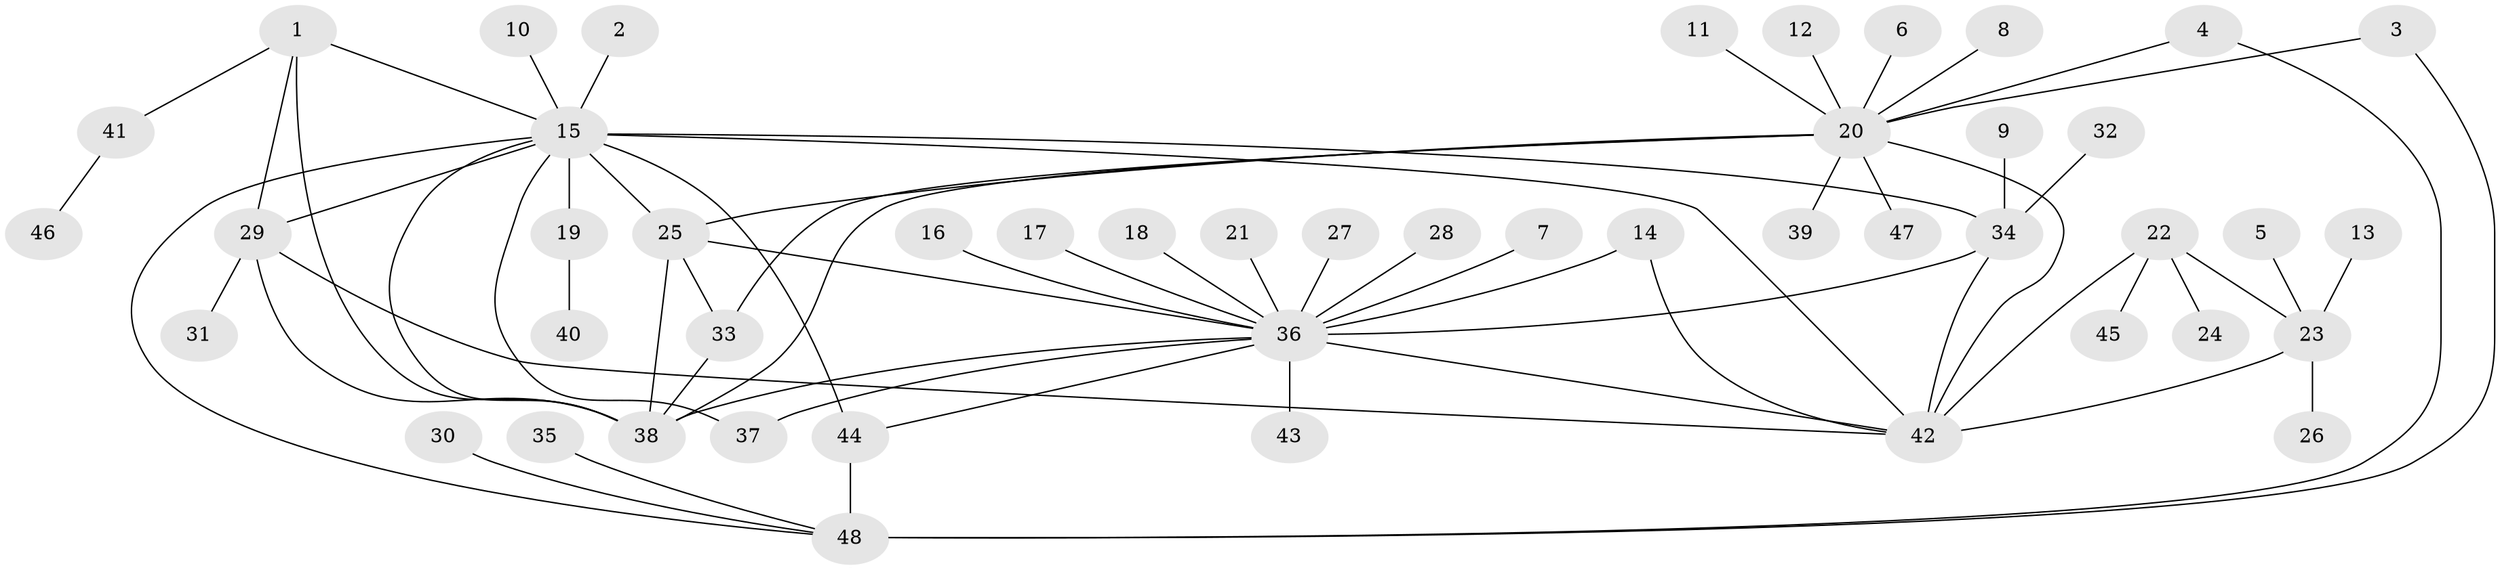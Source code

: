 // original degree distribution, {6: 0.03260869565217391, 8: 0.021739130434782608, 9: 0.021739130434782608, 10: 0.021739130434782608, 4: 0.043478260869565216, 7: 0.043478260869565216, 5: 0.021739130434782608, 14: 0.010869565217391304, 1: 0.532608695652174, 2: 0.21739130434782608, 3: 0.03260869565217391}
// Generated by graph-tools (version 1.1) at 2025/50/03/09/25 03:50:42]
// undirected, 48 vertices, 67 edges
graph export_dot {
graph [start="1"]
  node [color=gray90,style=filled];
  1;
  2;
  3;
  4;
  5;
  6;
  7;
  8;
  9;
  10;
  11;
  12;
  13;
  14;
  15;
  16;
  17;
  18;
  19;
  20;
  21;
  22;
  23;
  24;
  25;
  26;
  27;
  28;
  29;
  30;
  31;
  32;
  33;
  34;
  35;
  36;
  37;
  38;
  39;
  40;
  41;
  42;
  43;
  44;
  45;
  46;
  47;
  48;
  1 -- 15 [weight=1.0];
  1 -- 29 [weight=1.0];
  1 -- 38 [weight=1.0];
  1 -- 41 [weight=1.0];
  2 -- 15 [weight=1.0];
  3 -- 20 [weight=1.0];
  3 -- 48 [weight=1.0];
  4 -- 20 [weight=1.0];
  4 -- 48 [weight=1.0];
  5 -- 23 [weight=1.0];
  6 -- 20 [weight=1.0];
  7 -- 36 [weight=1.0];
  8 -- 20 [weight=1.0];
  9 -- 34 [weight=1.0];
  10 -- 15 [weight=1.0];
  11 -- 20 [weight=1.0];
  12 -- 20 [weight=1.0];
  13 -- 23 [weight=1.0];
  14 -- 36 [weight=1.0];
  14 -- 42 [weight=1.0];
  15 -- 19 [weight=1.0];
  15 -- 25 [weight=1.0];
  15 -- 29 [weight=1.0];
  15 -- 34 [weight=1.0];
  15 -- 37 [weight=1.0];
  15 -- 38 [weight=1.0];
  15 -- 42 [weight=1.0];
  15 -- 44 [weight=2.0];
  15 -- 48 [weight=1.0];
  16 -- 36 [weight=1.0];
  17 -- 36 [weight=1.0];
  18 -- 36 [weight=1.0];
  19 -- 40 [weight=1.0];
  20 -- 25 [weight=1.0];
  20 -- 33 [weight=1.0];
  20 -- 38 [weight=1.0];
  20 -- 39 [weight=1.0];
  20 -- 42 [weight=1.0];
  20 -- 47 [weight=1.0];
  21 -- 36 [weight=1.0];
  22 -- 23 [weight=2.0];
  22 -- 24 [weight=1.0];
  22 -- 42 [weight=1.0];
  22 -- 45 [weight=1.0];
  23 -- 26 [weight=1.0];
  23 -- 42 [weight=2.0];
  25 -- 33 [weight=1.0];
  25 -- 36 [weight=1.0];
  25 -- 38 [weight=1.0];
  27 -- 36 [weight=1.0];
  28 -- 36 [weight=1.0];
  29 -- 31 [weight=1.0];
  29 -- 38 [weight=1.0];
  29 -- 42 [weight=1.0];
  30 -- 48 [weight=1.0];
  32 -- 34 [weight=1.0];
  33 -- 38 [weight=1.0];
  34 -- 36 [weight=3.0];
  34 -- 42 [weight=1.0];
  35 -- 48 [weight=1.0];
  36 -- 37 [weight=1.0];
  36 -- 38 [weight=1.0];
  36 -- 42 [weight=1.0];
  36 -- 43 [weight=1.0];
  36 -- 44 [weight=1.0];
  41 -- 46 [weight=1.0];
  44 -- 48 [weight=2.0];
}

